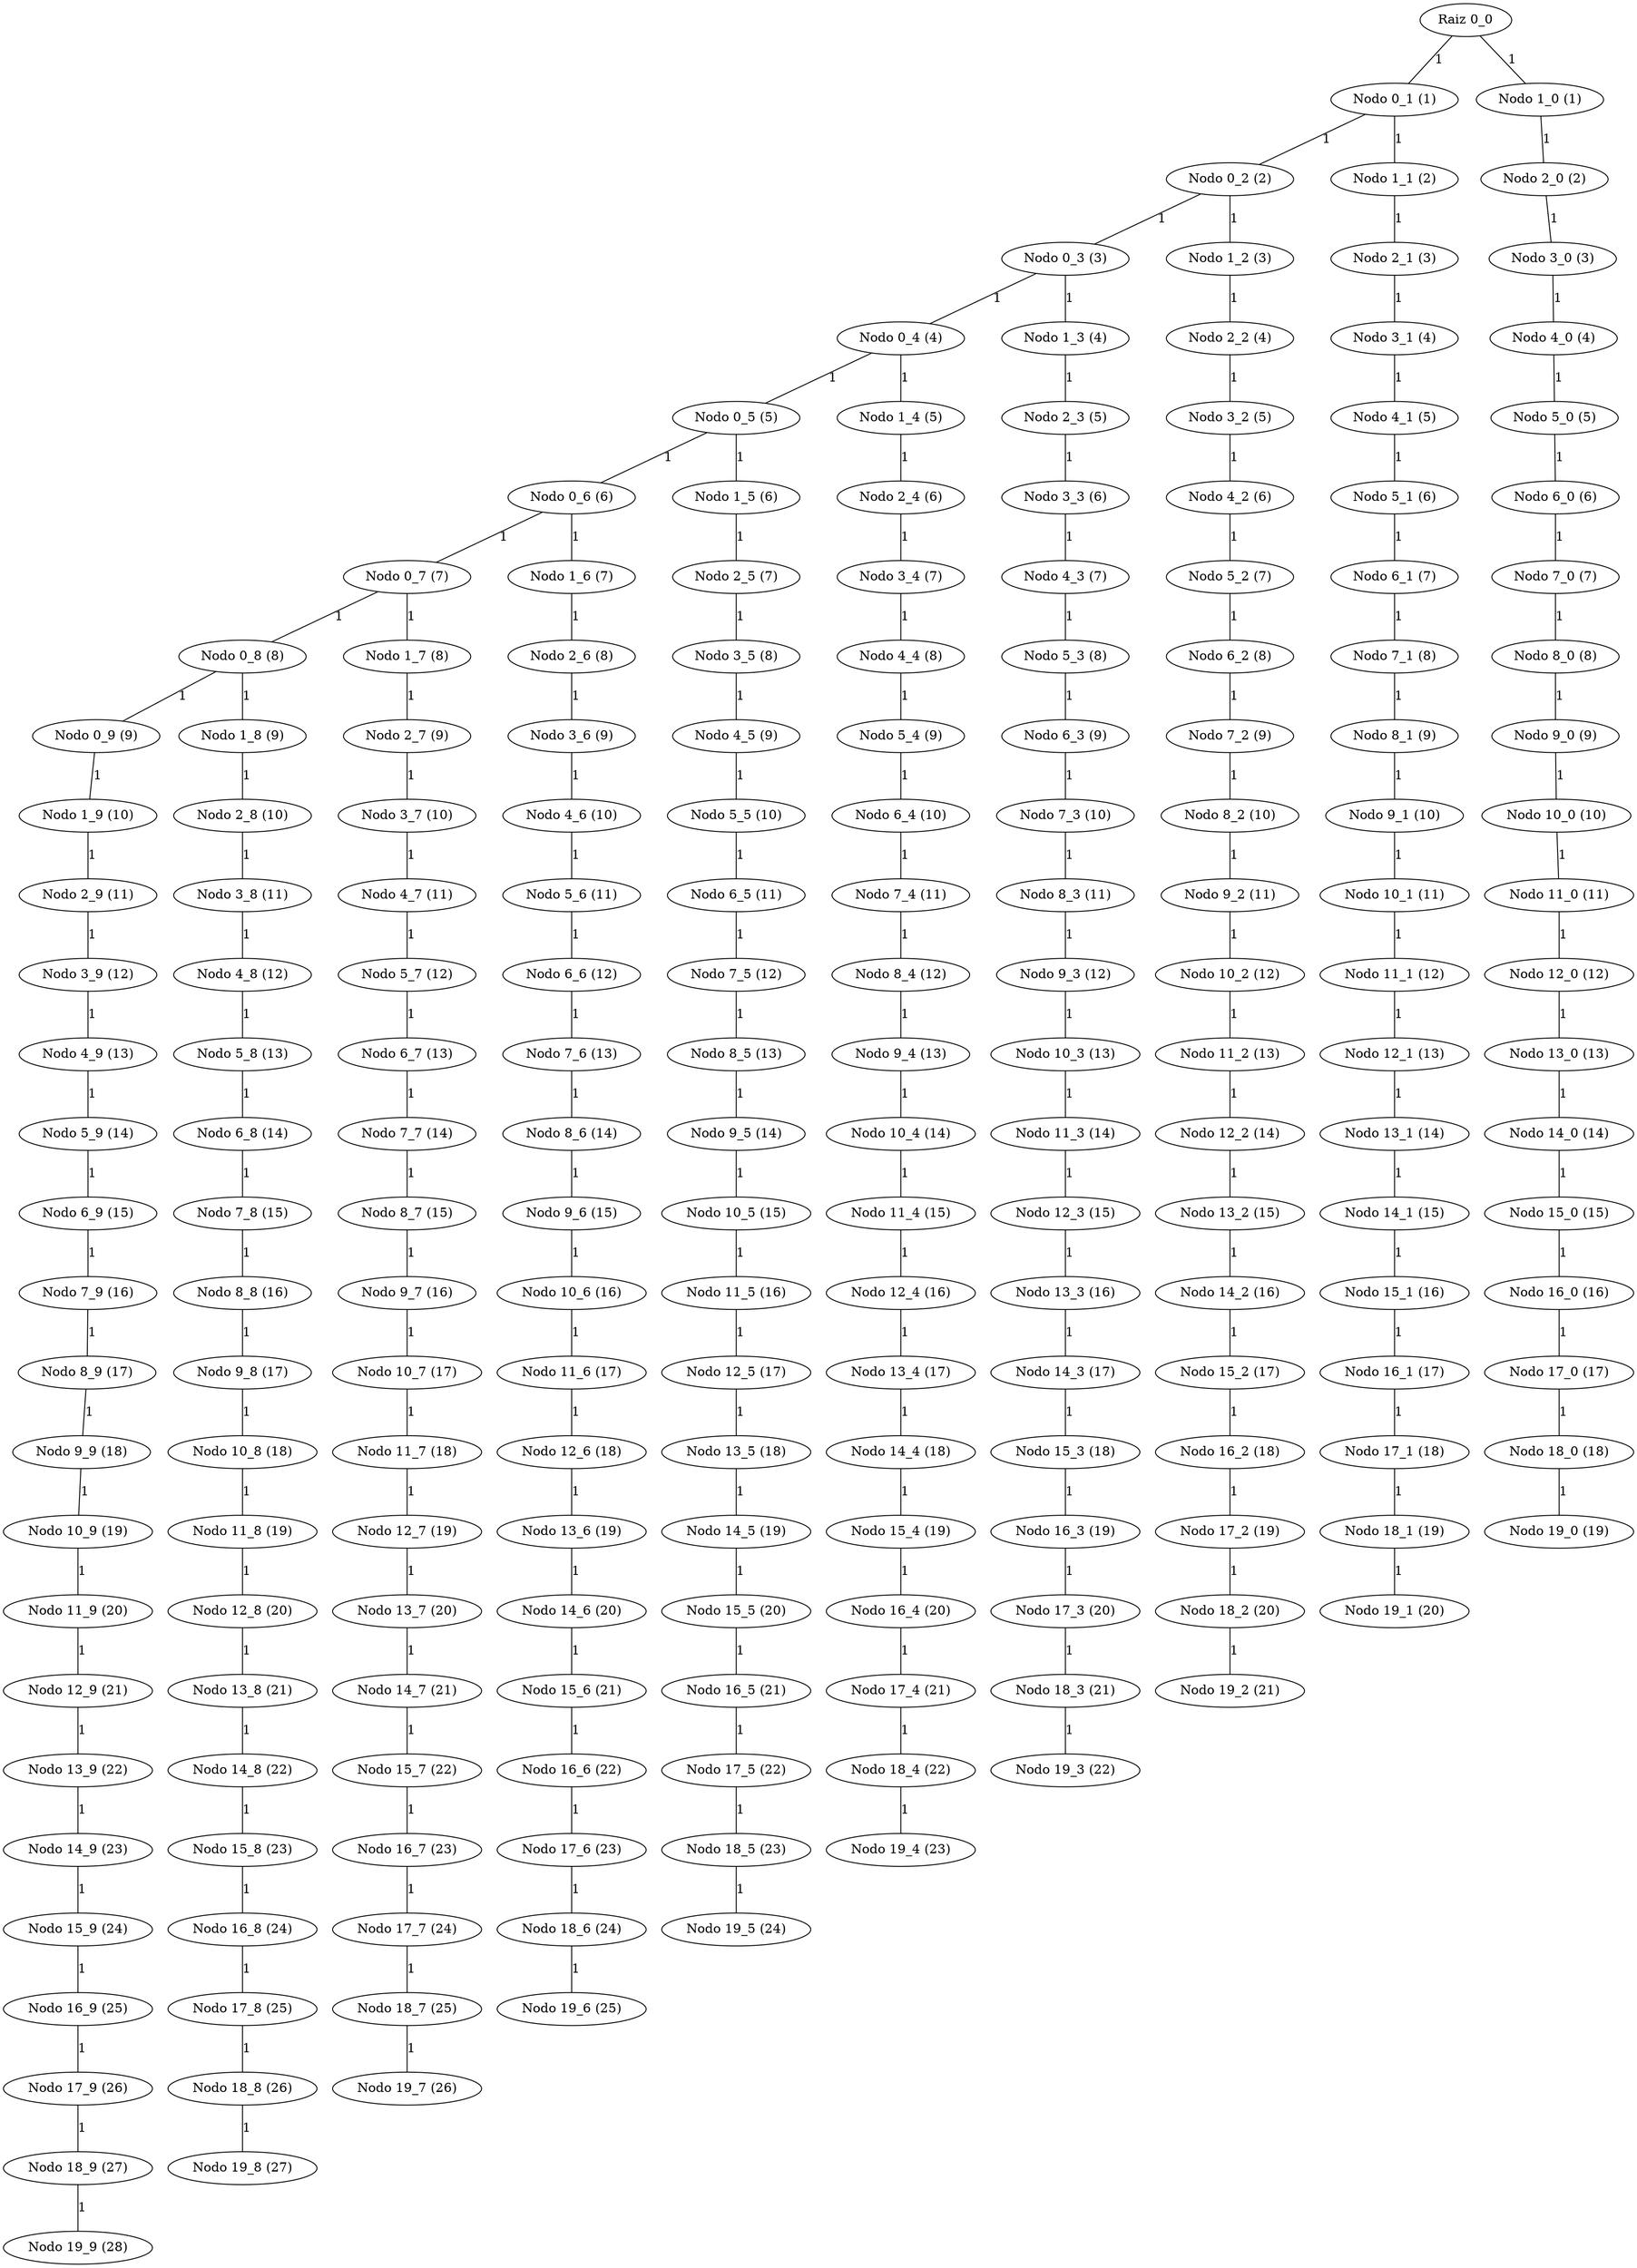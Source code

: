 graph DijkstraMalla_200_100 {
    "0_0" [label="Raiz 0_0"];
    "0_1" [label="Nodo 0_1 (1)"];
    "1_0" [label="Nodo 1_0 (1)"];
    "0_2" [label="Nodo 0_2 (2)"];
    "1_1" [label="Nodo 1_1 (2)"];
    "2_0" [label="Nodo 2_0 (2)"];
    "0_3" [label="Nodo 0_3 (3)"];
    "1_2" [label="Nodo 1_2 (3)"];
    "2_1" [label="Nodo 2_1 (3)"];
    "3_0" [label="Nodo 3_0 (3)"];
    "0_4" [label="Nodo 0_4 (4)"];
    "1_3" [label="Nodo 1_3 (4)"];
    "2_2" [label="Nodo 2_2 (4)"];
    "3_1" [label="Nodo 3_1 (4)"];
    "4_0" [label="Nodo 4_0 (4)"];
    "0_5" [label="Nodo 0_5 (5)"];
    "1_4" [label="Nodo 1_4 (5)"];
    "2_3" [label="Nodo 2_3 (5)"];
    "3_2" [label="Nodo 3_2 (5)"];
    "4_1" [label="Nodo 4_1 (5)"];
    "5_0" [label="Nodo 5_0 (5)"];
    "0_6" [label="Nodo 0_6 (6)"];
    "1_5" [label="Nodo 1_5 (6)"];
    "2_4" [label="Nodo 2_4 (6)"];
    "3_3" [label="Nodo 3_3 (6)"];
    "4_2" [label="Nodo 4_2 (6)"];
    "5_1" [label="Nodo 5_1 (6)"];
    "6_0" [label="Nodo 6_0 (6)"];
    "0_7" [label="Nodo 0_7 (7)"];
    "1_6" [label="Nodo 1_6 (7)"];
    "2_5" [label="Nodo 2_5 (7)"];
    "3_4" [label="Nodo 3_4 (7)"];
    "4_3" [label="Nodo 4_3 (7)"];
    "5_2" [label="Nodo 5_2 (7)"];
    "6_1" [label="Nodo 6_1 (7)"];
    "7_0" [label="Nodo 7_0 (7)"];
    "0_8" [label="Nodo 0_8 (8)"];
    "1_7" [label="Nodo 1_7 (8)"];
    "2_6" [label="Nodo 2_6 (8)"];
    "3_5" [label="Nodo 3_5 (8)"];
    "4_4" [label="Nodo 4_4 (8)"];
    "5_3" [label="Nodo 5_3 (8)"];
    "6_2" [label="Nodo 6_2 (8)"];
    "7_1" [label="Nodo 7_1 (8)"];
    "8_0" [label="Nodo 8_0 (8)"];
    "0_9" [label="Nodo 0_9 (9)"];
    "1_8" [label="Nodo 1_8 (9)"];
    "2_7" [label="Nodo 2_7 (9)"];
    "3_6" [label="Nodo 3_6 (9)"];
    "4_5" [label="Nodo 4_5 (9)"];
    "5_4" [label="Nodo 5_4 (9)"];
    "6_3" [label="Nodo 6_3 (9)"];
    "7_2" [label="Nodo 7_2 (9)"];
    "8_1" [label="Nodo 8_1 (9)"];
    "9_0" [label="Nodo 9_0 (9)"];
    "1_9" [label="Nodo 1_9 (10)"];
    "2_8" [label="Nodo 2_8 (10)"];
    "3_7" [label="Nodo 3_7 (10)"];
    "4_6" [label="Nodo 4_6 (10)"];
    "5_5" [label="Nodo 5_5 (10)"];
    "6_4" [label="Nodo 6_4 (10)"];
    "7_3" [label="Nodo 7_3 (10)"];
    "8_2" [label="Nodo 8_2 (10)"];
    "9_1" [label="Nodo 9_1 (10)"];
    "10_0" [label="Nodo 10_0 (10)"];
    "2_9" [label="Nodo 2_9 (11)"];
    "3_8" [label="Nodo 3_8 (11)"];
    "4_7" [label="Nodo 4_7 (11)"];
    "5_6" [label="Nodo 5_6 (11)"];
    "6_5" [label="Nodo 6_5 (11)"];
    "7_4" [label="Nodo 7_4 (11)"];
    "8_3" [label="Nodo 8_3 (11)"];
    "9_2" [label="Nodo 9_2 (11)"];
    "10_1" [label="Nodo 10_1 (11)"];
    "11_0" [label="Nodo 11_0 (11)"];
    "3_9" [label="Nodo 3_9 (12)"];
    "4_8" [label="Nodo 4_8 (12)"];
    "5_7" [label="Nodo 5_7 (12)"];
    "6_6" [label="Nodo 6_6 (12)"];
    "7_5" [label="Nodo 7_5 (12)"];
    "8_4" [label="Nodo 8_4 (12)"];
    "9_3" [label="Nodo 9_3 (12)"];
    "10_2" [label="Nodo 10_2 (12)"];
    "11_1" [label="Nodo 11_1 (12)"];
    "12_0" [label="Nodo 12_0 (12)"];
    "4_9" [label="Nodo 4_9 (13)"];
    "5_8" [label="Nodo 5_8 (13)"];
    "6_7" [label="Nodo 6_7 (13)"];
    "7_6" [label="Nodo 7_6 (13)"];
    "8_5" [label="Nodo 8_5 (13)"];
    "9_4" [label="Nodo 9_4 (13)"];
    "10_3" [label="Nodo 10_3 (13)"];
    "11_2" [label="Nodo 11_2 (13)"];
    "12_1" [label="Nodo 12_1 (13)"];
    "13_0" [label="Nodo 13_0 (13)"];
    "5_9" [label="Nodo 5_9 (14)"];
    "6_8" [label="Nodo 6_8 (14)"];
    "7_7" [label="Nodo 7_7 (14)"];
    "8_6" [label="Nodo 8_6 (14)"];
    "9_5" [label="Nodo 9_5 (14)"];
    "10_4" [label="Nodo 10_4 (14)"];
    "11_3" [label="Nodo 11_3 (14)"];
    "12_2" [label="Nodo 12_2 (14)"];
    "13_1" [label="Nodo 13_1 (14)"];
    "14_0" [label="Nodo 14_0 (14)"];
    "6_9" [label="Nodo 6_9 (15)"];
    "7_8" [label="Nodo 7_8 (15)"];
    "8_7" [label="Nodo 8_7 (15)"];
    "9_6" [label="Nodo 9_6 (15)"];
    "10_5" [label="Nodo 10_5 (15)"];
    "11_4" [label="Nodo 11_4 (15)"];
    "12_3" [label="Nodo 12_3 (15)"];
    "13_2" [label="Nodo 13_2 (15)"];
    "14_1" [label="Nodo 14_1 (15)"];
    "15_0" [label="Nodo 15_0 (15)"];
    "7_9" [label="Nodo 7_9 (16)"];
    "8_8" [label="Nodo 8_8 (16)"];
    "9_7" [label="Nodo 9_7 (16)"];
    "10_6" [label="Nodo 10_6 (16)"];
    "11_5" [label="Nodo 11_5 (16)"];
    "12_4" [label="Nodo 12_4 (16)"];
    "13_3" [label="Nodo 13_3 (16)"];
    "14_2" [label="Nodo 14_2 (16)"];
    "15_1" [label="Nodo 15_1 (16)"];
    "16_0" [label="Nodo 16_0 (16)"];
    "8_9" [label="Nodo 8_9 (17)"];
    "9_8" [label="Nodo 9_8 (17)"];
    "10_7" [label="Nodo 10_7 (17)"];
    "11_6" [label="Nodo 11_6 (17)"];
    "12_5" [label="Nodo 12_5 (17)"];
    "13_4" [label="Nodo 13_4 (17)"];
    "14_3" [label="Nodo 14_3 (17)"];
    "15_2" [label="Nodo 15_2 (17)"];
    "16_1" [label="Nodo 16_1 (17)"];
    "17_0" [label="Nodo 17_0 (17)"];
    "9_9" [label="Nodo 9_9 (18)"];
    "10_8" [label="Nodo 10_8 (18)"];
    "11_7" [label="Nodo 11_7 (18)"];
    "12_6" [label="Nodo 12_6 (18)"];
    "13_5" [label="Nodo 13_5 (18)"];
    "14_4" [label="Nodo 14_4 (18)"];
    "15_3" [label="Nodo 15_3 (18)"];
    "16_2" [label="Nodo 16_2 (18)"];
    "17_1" [label="Nodo 17_1 (18)"];
    "18_0" [label="Nodo 18_0 (18)"];
    "10_9" [label="Nodo 10_9 (19)"];
    "11_8" [label="Nodo 11_8 (19)"];
    "12_7" [label="Nodo 12_7 (19)"];
    "13_6" [label="Nodo 13_6 (19)"];
    "14_5" [label="Nodo 14_5 (19)"];
    "15_4" [label="Nodo 15_4 (19)"];
    "16_3" [label="Nodo 16_3 (19)"];
    "17_2" [label="Nodo 17_2 (19)"];
    "18_1" [label="Nodo 18_1 (19)"];
    "19_0" [label="Nodo 19_0 (19)"];
    "11_9" [label="Nodo 11_9 (20)"];
    "12_8" [label="Nodo 12_8 (20)"];
    "13_7" [label="Nodo 13_7 (20)"];
    "14_6" [label="Nodo 14_6 (20)"];
    "15_5" [label="Nodo 15_5 (20)"];
    "16_4" [label="Nodo 16_4 (20)"];
    "17_3" [label="Nodo 17_3 (20)"];
    "18_2" [label="Nodo 18_2 (20)"];
    "19_1" [label="Nodo 19_1 (20)"];
    "12_9" [label="Nodo 12_9 (21)"];
    "13_8" [label="Nodo 13_8 (21)"];
    "14_7" [label="Nodo 14_7 (21)"];
    "15_6" [label="Nodo 15_6 (21)"];
    "16_5" [label="Nodo 16_5 (21)"];
    "17_4" [label="Nodo 17_4 (21)"];
    "18_3" [label="Nodo 18_3 (21)"];
    "19_2" [label="Nodo 19_2 (21)"];
    "13_9" [label="Nodo 13_9 (22)"];
    "14_8" [label="Nodo 14_8 (22)"];
    "15_7" [label="Nodo 15_7 (22)"];
    "16_6" [label="Nodo 16_6 (22)"];
    "17_5" [label="Nodo 17_5 (22)"];
    "18_4" [label="Nodo 18_4 (22)"];
    "19_3" [label="Nodo 19_3 (22)"];
    "14_9" [label="Nodo 14_9 (23)"];
    "15_8" [label="Nodo 15_8 (23)"];
    "16_7" [label="Nodo 16_7 (23)"];
    "17_6" [label="Nodo 17_6 (23)"];
    "18_5" [label="Nodo 18_5 (23)"];
    "19_4" [label="Nodo 19_4 (23)"];
    "15_9" [label="Nodo 15_9 (24)"];
    "16_8" [label="Nodo 16_8 (24)"];
    "17_7" [label="Nodo 17_7 (24)"];
    "18_6" [label="Nodo 18_6 (24)"];
    "19_5" [label="Nodo 19_5 (24)"];
    "16_9" [label="Nodo 16_9 (25)"];
    "17_8" [label="Nodo 17_8 (25)"];
    "18_7" [label="Nodo 18_7 (25)"];
    "19_6" [label="Nodo 19_6 (25)"];
    "17_9" [label="Nodo 17_9 (26)"];
    "18_8" [label="Nodo 18_8 (26)"];
    "19_7" [label="Nodo 19_7 (26)"];
    "18_9" [label="Nodo 18_9 (27)"];
    "19_8" [label="Nodo 19_8 (27)"];
    "19_9" [label="Nodo 19_9 (28)"];
    "0_0" -- "0_1" [label="1"];
    "0_0" -- "1_0" [label="1"];
    "0_1" -- "0_2" [label="1"];
    "0_1" -- "1_1" [label="1"];
    "1_0" -- "2_0" [label="1"];
    "0_2" -- "0_3" [label="1"];
    "0_2" -- "1_2" [label="1"];
    "1_1" -- "2_1" [label="1"];
    "2_0" -- "3_0" [label="1"];
    "0_3" -- "0_4" [label="1"];
    "0_3" -- "1_3" [label="1"];
    "1_2" -- "2_2" [label="1"];
    "2_1" -- "3_1" [label="1"];
    "3_0" -- "4_0" [label="1"];
    "0_4" -- "0_5" [label="1"];
    "0_4" -- "1_4" [label="1"];
    "1_3" -- "2_3" [label="1"];
    "2_2" -- "3_2" [label="1"];
    "3_1" -- "4_1" [label="1"];
    "4_0" -- "5_0" [label="1"];
    "0_5" -- "0_6" [label="1"];
    "0_5" -- "1_5" [label="1"];
    "1_4" -- "2_4" [label="1"];
    "2_3" -- "3_3" [label="1"];
    "3_2" -- "4_2" [label="1"];
    "4_1" -- "5_1" [label="1"];
    "5_0" -- "6_0" [label="1"];
    "0_6" -- "0_7" [label="1"];
    "0_6" -- "1_6" [label="1"];
    "1_5" -- "2_5" [label="1"];
    "2_4" -- "3_4" [label="1"];
    "3_3" -- "4_3" [label="1"];
    "4_2" -- "5_2" [label="1"];
    "5_1" -- "6_1" [label="1"];
    "6_0" -- "7_0" [label="1"];
    "0_7" -- "0_8" [label="1"];
    "0_7" -- "1_7" [label="1"];
    "1_6" -- "2_6" [label="1"];
    "2_5" -- "3_5" [label="1"];
    "3_4" -- "4_4" [label="1"];
    "4_3" -- "5_3" [label="1"];
    "5_2" -- "6_2" [label="1"];
    "6_1" -- "7_1" [label="1"];
    "7_0" -- "8_0" [label="1"];
    "0_8" -- "0_9" [label="1"];
    "0_8" -- "1_8" [label="1"];
    "1_7" -- "2_7" [label="1"];
    "2_6" -- "3_6" [label="1"];
    "3_5" -- "4_5" [label="1"];
    "4_4" -- "5_4" [label="1"];
    "5_3" -- "6_3" [label="1"];
    "6_2" -- "7_2" [label="1"];
    "7_1" -- "8_1" [label="1"];
    "8_0" -- "9_0" [label="1"];
    "0_9" -- "1_9" [label="1"];
    "1_8" -- "2_8" [label="1"];
    "2_7" -- "3_7" [label="1"];
    "3_6" -- "4_6" [label="1"];
    "4_5" -- "5_5" [label="1"];
    "5_4" -- "6_4" [label="1"];
    "6_3" -- "7_3" [label="1"];
    "7_2" -- "8_2" [label="1"];
    "8_1" -- "9_1" [label="1"];
    "9_0" -- "10_0" [label="1"];
    "1_9" -- "2_9" [label="1"];
    "2_8" -- "3_8" [label="1"];
    "3_7" -- "4_7" [label="1"];
    "4_6" -- "5_6" [label="1"];
    "5_5" -- "6_5" [label="1"];
    "6_4" -- "7_4" [label="1"];
    "7_3" -- "8_3" [label="1"];
    "8_2" -- "9_2" [label="1"];
    "9_1" -- "10_1" [label="1"];
    "10_0" -- "11_0" [label="1"];
    "2_9" -- "3_9" [label="1"];
    "3_8" -- "4_8" [label="1"];
    "4_7" -- "5_7" [label="1"];
    "5_6" -- "6_6" [label="1"];
    "6_5" -- "7_5" [label="1"];
    "7_4" -- "8_4" [label="1"];
    "8_3" -- "9_3" [label="1"];
    "9_2" -- "10_2" [label="1"];
    "10_1" -- "11_1" [label="1"];
    "11_0" -- "12_0" [label="1"];
    "3_9" -- "4_9" [label="1"];
    "4_8" -- "5_8" [label="1"];
    "5_7" -- "6_7" [label="1"];
    "6_6" -- "7_6" [label="1"];
    "7_5" -- "8_5" [label="1"];
    "8_4" -- "9_4" [label="1"];
    "9_3" -- "10_3" [label="1"];
    "10_2" -- "11_2" [label="1"];
    "11_1" -- "12_1" [label="1"];
    "12_0" -- "13_0" [label="1"];
    "4_9" -- "5_9" [label="1"];
    "5_8" -- "6_8" [label="1"];
    "6_7" -- "7_7" [label="1"];
    "7_6" -- "8_6" [label="1"];
    "8_5" -- "9_5" [label="1"];
    "9_4" -- "10_4" [label="1"];
    "10_3" -- "11_3" [label="1"];
    "11_2" -- "12_2" [label="1"];
    "12_1" -- "13_1" [label="1"];
    "13_0" -- "14_0" [label="1"];
    "5_9" -- "6_9" [label="1"];
    "6_8" -- "7_8" [label="1"];
    "7_7" -- "8_7" [label="1"];
    "8_6" -- "9_6" [label="1"];
    "9_5" -- "10_5" [label="1"];
    "10_4" -- "11_4" [label="1"];
    "11_3" -- "12_3" [label="1"];
    "12_2" -- "13_2" [label="1"];
    "13_1" -- "14_1" [label="1"];
    "14_0" -- "15_0" [label="1"];
    "6_9" -- "7_9" [label="1"];
    "7_8" -- "8_8" [label="1"];
    "8_7" -- "9_7" [label="1"];
    "9_6" -- "10_6" [label="1"];
    "10_5" -- "11_5" [label="1"];
    "11_4" -- "12_4" [label="1"];
    "12_3" -- "13_3" [label="1"];
    "13_2" -- "14_2" [label="1"];
    "14_1" -- "15_1" [label="1"];
    "15_0" -- "16_0" [label="1"];
    "7_9" -- "8_9" [label="1"];
    "8_8" -- "9_8" [label="1"];
    "9_7" -- "10_7" [label="1"];
    "10_6" -- "11_6" [label="1"];
    "11_5" -- "12_5" [label="1"];
    "12_4" -- "13_4" [label="1"];
    "13_3" -- "14_3" [label="1"];
    "14_2" -- "15_2" [label="1"];
    "15_1" -- "16_1" [label="1"];
    "16_0" -- "17_0" [label="1"];
    "8_9" -- "9_9" [label="1"];
    "9_8" -- "10_8" [label="1"];
    "10_7" -- "11_7" [label="1"];
    "11_6" -- "12_6" [label="1"];
    "12_5" -- "13_5" [label="1"];
    "13_4" -- "14_4" [label="1"];
    "14_3" -- "15_3" [label="1"];
    "15_2" -- "16_2" [label="1"];
    "16_1" -- "17_1" [label="1"];
    "17_0" -- "18_0" [label="1"];
    "9_9" -- "10_9" [label="1"];
    "10_8" -- "11_8" [label="1"];
    "11_7" -- "12_7" [label="1"];
    "12_6" -- "13_6" [label="1"];
    "13_5" -- "14_5" [label="1"];
    "14_4" -- "15_4" [label="1"];
    "15_3" -- "16_3" [label="1"];
    "16_2" -- "17_2" [label="1"];
    "17_1" -- "18_1" [label="1"];
    "18_0" -- "19_0" [label="1"];
    "10_9" -- "11_9" [label="1"];
    "11_8" -- "12_8" [label="1"];
    "12_7" -- "13_7" [label="1"];
    "13_6" -- "14_6" [label="1"];
    "14_5" -- "15_5" [label="1"];
    "15_4" -- "16_4" [label="1"];
    "16_3" -- "17_3" [label="1"];
    "17_2" -- "18_2" [label="1"];
    "18_1" -- "19_1" [label="1"];
    "11_9" -- "12_9" [label="1"];
    "12_8" -- "13_8" [label="1"];
    "13_7" -- "14_7" [label="1"];
    "14_6" -- "15_6" [label="1"];
    "15_5" -- "16_5" [label="1"];
    "16_4" -- "17_4" [label="1"];
    "17_3" -- "18_3" [label="1"];
    "18_2" -- "19_2" [label="1"];
    "12_9" -- "13_9" [label="1"];
    "13_8" -- "14_8" [label="1"];
    "14_7" -- "15_7" [label="1"];
    "15_6" -- "16_6" [label="1"];
    "16_5" -- "17_5" [label="1"];
    "17_4" -- "18_4" [label="1"];
    "18_3" -- "19_3" [label="1"];
    "13_9" -- "14_9" [label="1"];
    "14_8" -- "15_8" [label="1"];
    "15_7" -- "16_7" [label="1"];
    "16_6" -- "17_6" [label="1"];
    "17_5" -- "18_5" [label="1"];
    "18_4" -- "19_4" [label="1"];
    "14_9" -- "15_9" [label="1"];
    "15_8" -- "16_8" [label="1"];
    "16_7" -- "17_7" [label="1"];
    "17_6" -- "18_6" [label="1"];
    "18_5" -- "19_5" [label="1"];
    "15_9" -- "16_9" [label="1"];
    "16_8" -- "17_8" [label="1"];
    "17_7" -- "18_7" [label="1"];
    "18_6" -- "19_6" [label="1"];
    "16_9" -- "17_9" [label="1"];
    "17_8" -- "18_8" [label="1"];
    "18_7" -- "19_7" [label="1"];
    "17_9" -- "18_9" [label="1"];
    "18_8" -- "19_8" [label="1"];
    "18_9" -- "19_9" [label="1"];
}
